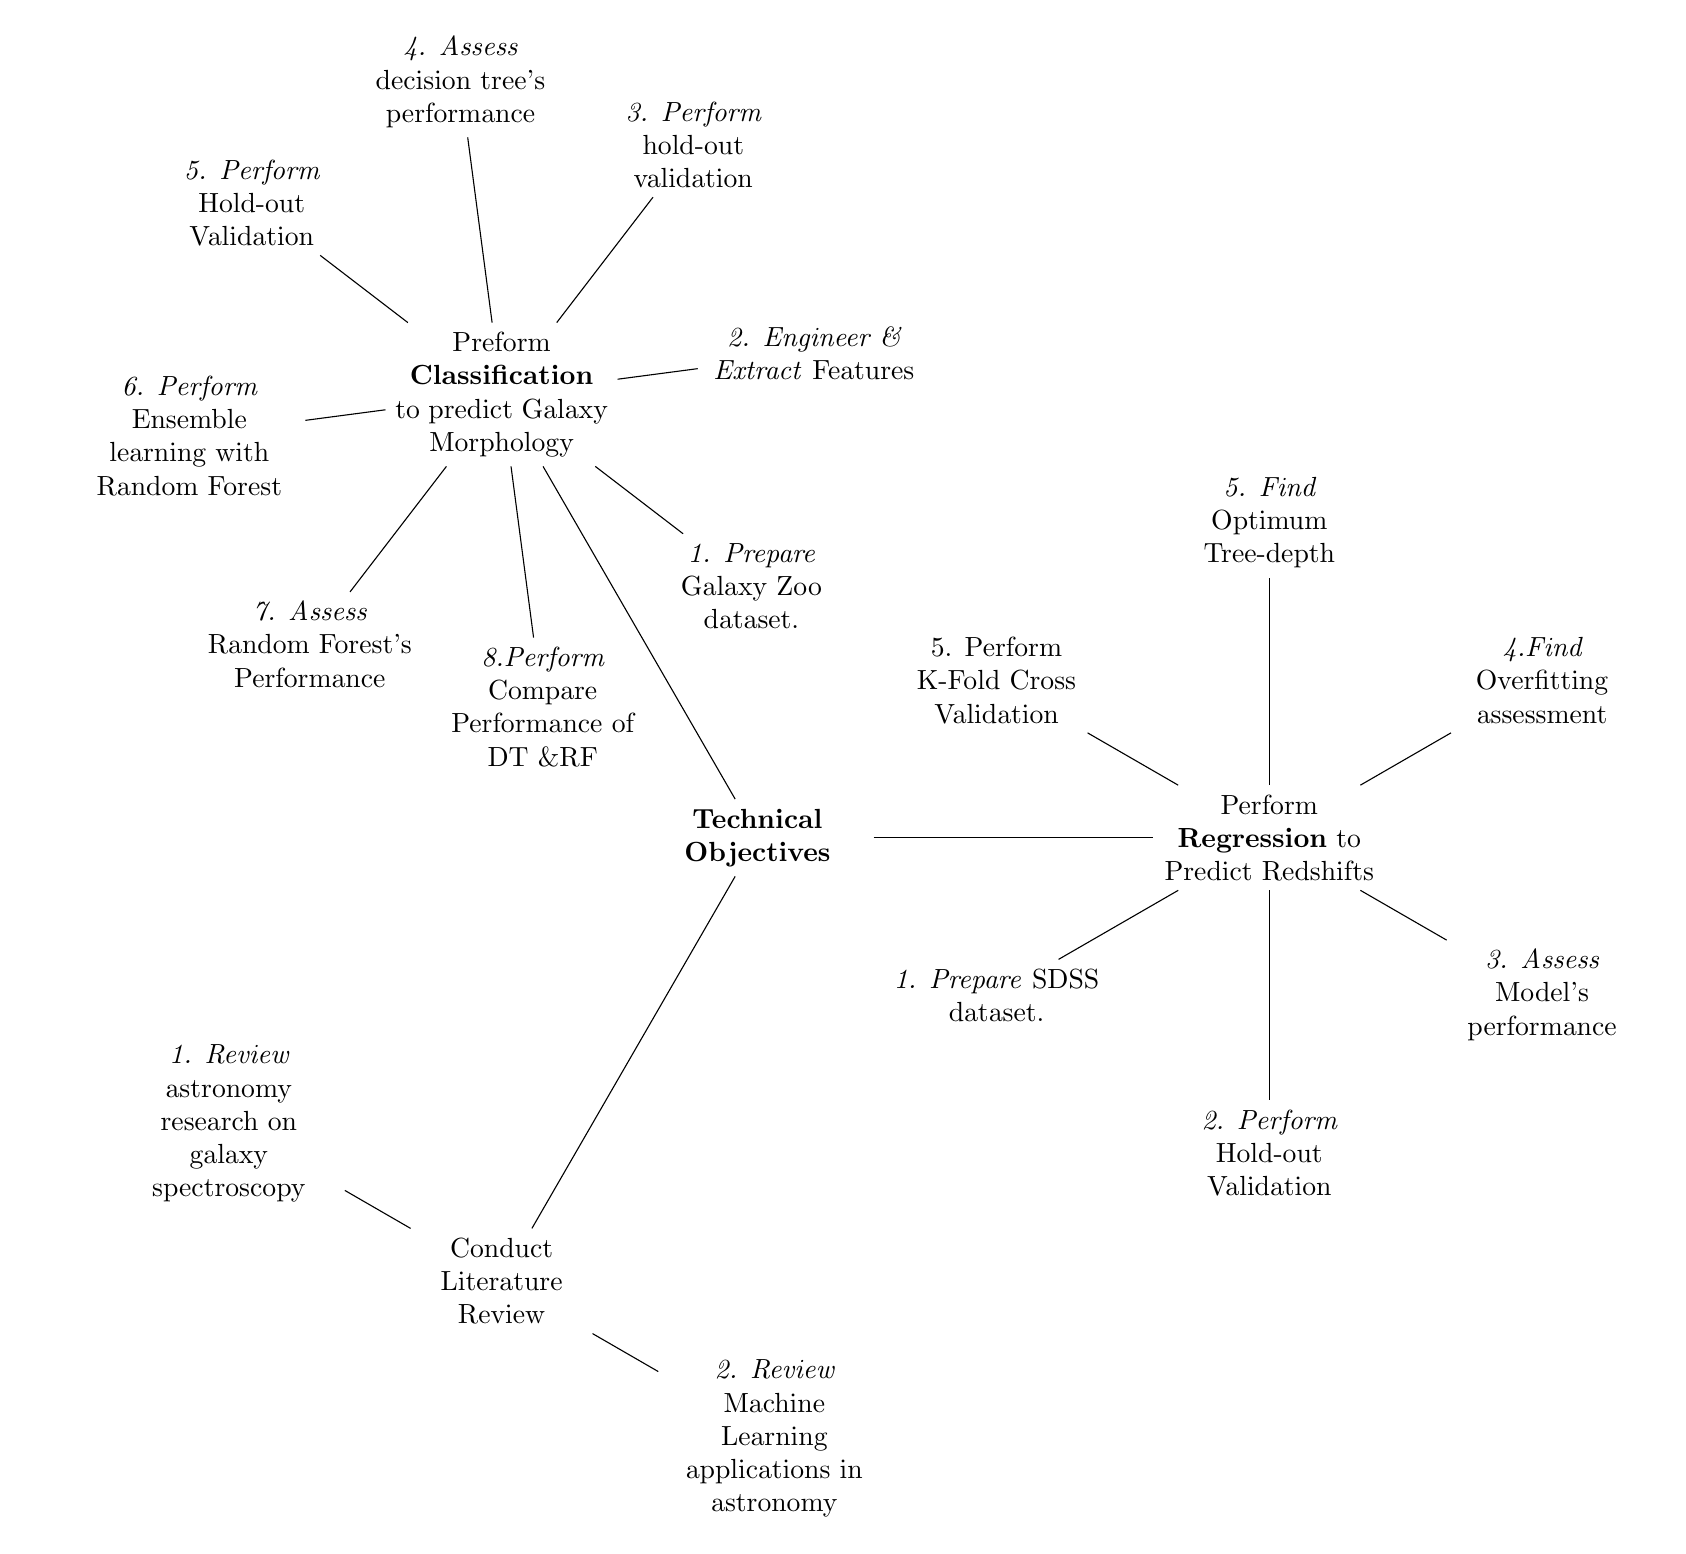 ﻿\usetikzlibrary{mindmap}
\begin{tikzpicture}[grow cyclic, text width=2.7cm, align=flush center, scale =1,
    level 1/.style={level distance=6.5cm,sibling angle=120},
    level 2/.style={level distance=4cm,sibling angle=360/\the\tikznumberofchildren}]
\node{\textbf{Technical Objectives}}
    child {node {Conduct Literature Review}
        child {node {\textit{1. Review} astronomy research on galaxy spectroscopy}}
        child {node {\textit{2. Review} Machine Learning applications in astronomy}}
    }
    child {node {Perform \textbf{Regression} to Predict Redshifts}
        child {node {\textit{1. Prepare} SDSS dataset.}}
        child {node {\textit{2. Perform} Hold-out Validation}}
        child {node {\textit{3. Assess} Model's performance}}
        child {node {\textit{4.Find} Overfitting assessment}}
        child {node {\textit{5. Find} Optimum Tree-depth}}
        child {node {5. Perform K-Fold Cross Validation}}
        }
    child {node {Preform\\ \textbf{Classification} to predict Galaxy Morphology}
        child {node {\textit{1. Prepare} Galaxy Zoo dataset.}}
        child {node {\textit{2. Engineer \& Extract} Features}}
        child {node {\textit{3. Perform} hold-out validation}}
        child {node {\textit{4. Assess} decision tree's performance}}
        child {node {\textit{5. Perform} Hold-out Validation}}
        child {node {\textit{6. Perform} Ensemble learning with Random Forest}}
        child {node {\textit{7. Assess} Random Forest's Performance}}
        child {node {\textit{8.Perform} Compare Performance of DT \&RF}}
        }
;
\end{tikzpicture}
\end{document}

% \tikzset{
%   set angles for level/.style={level #1/.append style={sibling angle=360/\the\tikznumberofchildren}},
%   level/.append style={set angles for level=#1}% solution 1
% }
% ,scale=.17,
%     level 1/.style={level distance=35cm,sibling angle=90},
%     level 2/.style={level distance=20cm,sibling angle=43},
%     level 3/.style={level distance=25cm, sibling angle=25}
%     ]